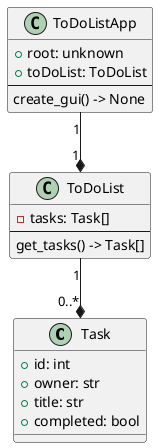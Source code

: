@startuml ToDoList

class Task{
    +id: int
    +owner: str
    +title: str
    +completed: bool
}

class ToDoList{
    -tasks: Task[]
    --
    get_tasks() -> Task[]
}

class ToDoListApp{
    +root: unknown
    +toDoList: ToDoList
    --
    create_gui() -> None
}

ToDoListApp "1" --* "1" ToDoList
ToDoList "1" --* "0..*" Task

@enduml